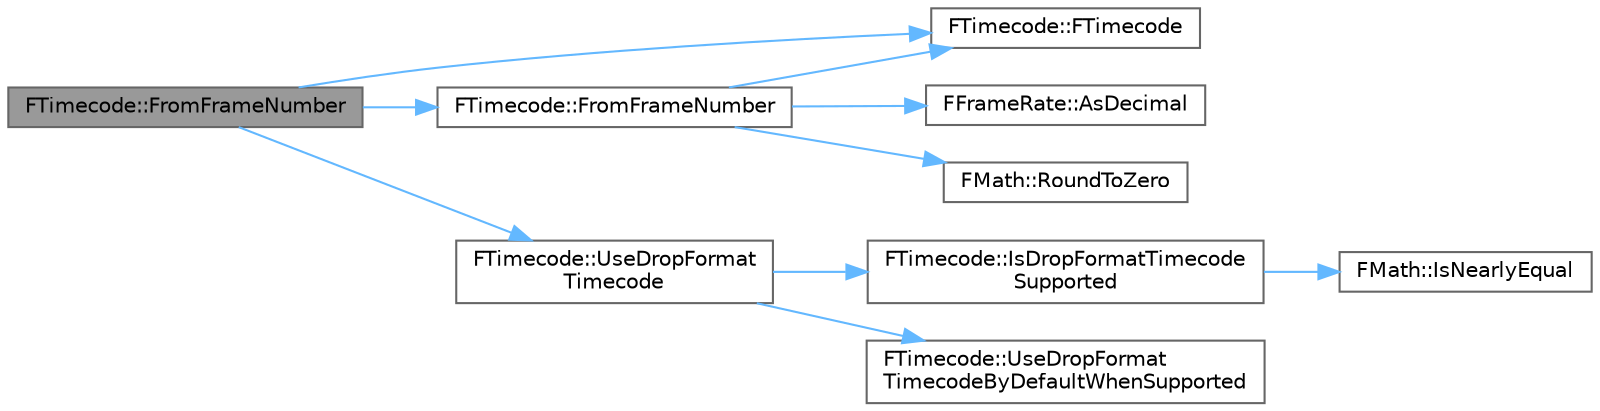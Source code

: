 digraph "FTimecode::FromFrameNumber"
{
 // INTERACTIVE_SVG=YES
 // LATEX_PDF_SIZE
  bgcolor="transparent";
  edge [fontname=Helvetica,fontsize=10,labelfontname=Helvetica,labelfontsize=10];
  node [fontname=Helvetica,fontsize=10,shape=box,height=0.2,width=0.4];
  rankdir="LR";
  Node1 [id="Node000001",label="FTimecode::FromFrameNumber",height=0.2,width=0.4,color="gray40", fillcolor="grey60", style="filled", fontcolor="black",tooltip="Create a FTimecode from a specific frame number at the given frame rate."];
  Node1 -> Node2 [id="edge1_Node000001_Node000002",color="steelblue1",style="solid",tooltip=" "];
  Node2 [id="Node000002",label="FTimecode::FTimecode",height=0.2,width=0.4,color="grey40", fillcolor="white", style="filled",URL="$da/d69/structFTimecode.html#ab2c8e69e4fc372c8317068a8c0fe9801",tooltip="Default construction for UObject purposes."];
  Node1 -> Node3 [id="edge2_Node000001_Node000003",color="steelblue1",style="solid",tooltip=" "];
  Node3 [id="Node000003",label="FTimecode::FromFrameNumber",height=0.2,width=0.4,color="grey40", fillcolor="white", style="filled",URL="$da/d69/structFTimecode.html#abc0b2f2f171951feeaf393c8c071553d",tooltip="Create a FTimecode from a specific frame number at the given frame rate."];
  Node3 -> Node2 [id="edge3_Node000003_Node000002",color="steelblue1",style="solid",tooltip=" "];
  Node3 -> Node4 [id="edge4_Node000003_Node000004",color="steelblue1",style="solid",tooltip=" "];
  Node4 [id="Node000004",label="FFrameRate::AsDecimal",height=0.2,width=0.4,color="grey40", fillcolor="white", style="filled",URL="$df/d97/structFFrameRate.html#a0f0f2850bc55bf4c940c6d9e14f1ab26",tooltip="Get the decimal representation of this framerate."];
  Node3 -> Node5 [id="edge5_Node000003_Node000005",color="steelblue1",style="solid",tooltip=" "];
  Node5 [id="Node000005",label="FMath::RoundToZero",height=0.2,width=0.4,color="grey40", fillcolor="white", style="filled",URL="$dc/d20/structFMath.html#a670a1ca20a1ef97811031f61b2c357de",tooltip="Converts a floating point number to an integer which is closer to zero, \"smaller\" in absolute value: ..."];
  Node1 -> Node6 [id="edge6_Node000001_Node000006",color="steelblue1",style="solid",tooltip=" "];
  Node6 [id="Node000006",label="FTimecode::UseDropFormat\lTimecode",height=0.2,width=0.4,color="grey40", fillcolor="white", style="filled",URL="$da/d69/structFTimecode.html#a7fb70cff50b3a4b2fbc86a5db3861666",tooltip="If the frame rate support drop frame format and the app wish to use drop frame format by default."];
  Node6 -> Node7 [id="edge7_Node000006_Node000007",color="steelblue1",style="solid",tooltip=" "];
  Node7 [id="Node000007",label="FTimecode::IsDropFormatTimecode\lSupported",height=0.2,width=0.4,color="grey40", fillcolor="white", style="filled",URL="$da/d69/structFTimecode.html#aac44776c6be5f082e171816a05f4e6f3",tooltip="Drop frame is only support for frame rate of 29.97 or 59.94."];
  Node7 -> Node8 [id="edge8_Node000007_Node000008",color="steelblue1",style="solid",tooltip=" "];
  Node8 [id="Node000008",label="FMath::IsNearlyEqual",height=0.2,width=0.4,color="grey40", fillcolor="white", style="filled",URL="$dc/d20/structFMath.html#ae8c3d4ef867662795d84488ee590bcbd",tooltip="Checks if two floating point numbers are nearly equal."];
  Node6 -> Node9 [id="edge9_Node000006_Node000009",color="steelblue1",style="solid",tooltip=" "];
  Node9 [id="Node000009",label="FTimecode::UseDropFormat\lTimecodeByDefaultWhenSupported",height=0.2,width=0.4,color="grey40", fillcolor="white", style="filled",URL="$da/d69/structFTimecode.html#aa0fc0d578ac6074590e6f5d5a7b767b4",tooltip="By default, should we generate a timecode in drop frame format when the frame rate does support it."];
}
